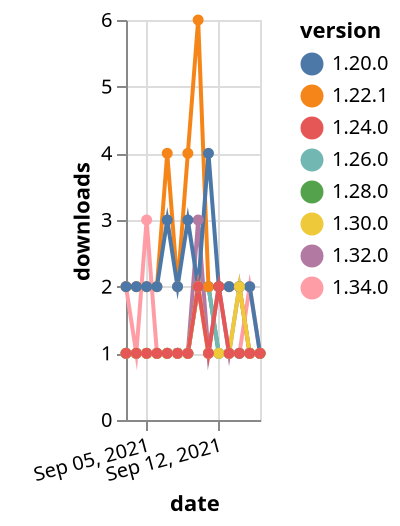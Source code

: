 {"$schema": "https://vega.github.io/schema/vega-lite/v5.json", "description": "A simple bar chart with embedded data.", "data": {"values": [{"date": "2021-09-03", "total": 119, "delta": 2, "version": "1.34.0"}, {"date": "2021-09-04", "total": 120, "delta": 1, "version": "1.34.0"}, {"date": "2021-09-05", "total": 123, "delta": 3, "version": "1.34.0"}, {"date": "2021-09-06", "total": 124, "delta": 1, "version": "1.34.0"}, {"date": "2021-09-07", "total": 125, "delta": 1, "version": "1.34.0"}, {"date": "2021-09-08", "total": 126, "delta": 1, "version": "1.34.0"}, {"date": "2021-09-09", "total": 127, "delta": 1, "version": "1.34.0"}, {"date": "2021-09-10", "total": 129, "delta": 2, "version": "1.34.0"}, {"date": "2021-09-11", "total": 130, "delta": 1, "version": "1.34.0"}, {"date": "2021-09-12", "total": 131, "delta": 1, "version": "1.34.0"}, {"date": "2021-09-13", "total": 132, "delta": 1, "version": "1.34.0"}, {"date": "2021-09-14", "total": 133, "delta": 1, "version": "1.34.0"}, {"date": "2021-09-15", "total": 135, "delta": 2, "version": "1.34.0"}, {"date": "2021-09-16", "total": 136, "delta": 1, "version": "1.34.0"}, {"date": "2021-09-03", "total": 190, "delta": 1, "version": "1.32.0"}, {"date": "2021-09-04", "total": 191, "delta": 1, "version": "1.32.0"}, {"date": "2021-09-05", "total": 192, "delta": 1, "version": "1.32.0"}, {"date": "2021-09-06", "total": 193, "delta": 1, "version": "1.32.0"}, {"date": "2021-09-07", "total": 194, "delta": 1, "version": "1.32.0"}, {"date": "2021-09-08", "total": 195, "delta": 1, "version": "1.32.0"}, {"date": "2021-09-09", "total": 196, "delta": 1, "version": "1.32.0"}, {"date": "2021-09-10", "total": 199, "delta": 3, "version": "1.32.0"}, {"date": "2021-09-11", "total": 200, "delta": 1, "version": "1.32.0"}, {"date": "2021-09-12", "total": 202, "delta": 2, "version": "1.32.0"}, {"date": "2021-09-13", "total": 203, "delta": 1, "version": "1.32.0"}, {"date": "2021-09-14", "total": 205, "delta": 2, "version": "1.32.0"}, {"date": "2021-09-15", "total": 206, "delta": 1, "version": "1.32.0"}, {"date": "2021-09-16", "total": 207, "delta": 1, "version": "1.32.0"}, {"date": "2021-09-03", "total": 181, "delta": 1, "version": "1.28.0"}, {"date": "2021-09-04", "total": 182, "delta": 1, "version": "1.28.0"}, {"date": "2021-09-05", "total": 183, "delta": 1, "version": "1.28.0"}, {"date": "2021-09-06", "total": 184, "delta": 1, "version": "1.28.0"}, {"date": "2021-09-07", "total": 185, "delta": 1, "version": "1.28.0"}, {"date": "2021-09-08", "total": 186, "delta": 1, "version": "1.28.0"}, {"date": "2021-09-09", "total": 187, "delta": 1, "version": "1.28.0"}, {"date": "2021-09-10", "total": 189, "delta": 2, "version": "1.28.0"}, {"date": "2021-09-11", "total": 191, "delta": 2, "version": "1.28.0"}, {"date": "2021-09-12", "total": 192, "delta": 1, "version": "1.28.0"}, {"date": "2021-09-13", "total": 193, "delta": 1, "version": "1.28.0"}, {"date": "2021-09-14", "total": 194, "delta": 1, "version": "1.28.0"}, {"date": "2021-09-15", "total": 195, "delta": 1, "version": "1.28.0"}, {"date": "2021-09-16", "total": 196, "delta": 1, "version": "1.28.0"}, {"date": "2021-09-03", "total": 196, "delta": 1, "version": "1.26.0"}, {"date": "2021-09-04", "total": 197, "delta": 1, "version": "1.26.0"}, {"date": "2021-09-05", "total": 198, "delta": 1, "version": "1.26.0"}, {"date": "2021-09-06", "total": 199, "delta": 1, "version": "1.26.0"}, {"date": "2021-09-07", "total": 200, "delta": 1, "version": "1.26.0"}, {"date": "2021-09-08", "total": 201, "delta": 1, "version": "1.26.0"}, {"date": "2021-09-09", "total": 202, "delta": 1, "version": "1.26.0"}, {"date": "2021-09-10", "total": 204, "delta": 2, "version": "1.26.0"}, {"date": "2021-09-11", "total": 206, "delta": 2, "version": "1.26.0"}, {"date": "2021-09-12", "total": 207, "delta": 1, "version": "1.26.0"}, {"date": "2021-09-13", "total": 208, "delta": 1, "version": "1.26.0"}, {"date": "2021-09-14", "total": 209, "delta": 1, "version": "1.26.0"}, {"date": "2021-09-15", "total": 210, "delta": 1, "version": "1.26.0"}, {"date": "2021-09-16", "total": 211, "delta": 1, "version": "1.26.0"}, {"date": "2021-09-03", "total": 2509, "delta": 2, "version": "1.22.1"}, {"date": "2021-09-04", "total": 2511, "delta": 2, "version": "1.22.1"}, {"date": "2021-09-05", "total": 2513, "delta": 2, "version": "1.22.1"}, {"date": "2021-09-06", "total": 2515, "delta": 2, "version": "1.22.1"}, {"date": "2021-09-07", "total": 2519, "delta": 4, "version": "1.22.1"}, {"date": "2021-09-08", "total": 2521, "delta": 2, "version": "1.22.1"}, {"date": "2021-09-09", "total": 2525, "delta": 4, "version": "1.22.1"}, {"date": "2021-09-10", "total": 2531, "delta": 6, "version": "1.22.1"}, {"date": "2021-09-11", "total": 2533, "delta": 2, "version": "1.22.1"}, {"date": "2021-09-12", "total": 2535, "delta": 2, "version": "1.22.1"}, {"date": "2021-09-13", "total": 2537, "delta": 2, "version": "1.22.1"}, {"date": "2021-09-14", "total": 2539, "delta": 2, "version": "1.22.1"}, {"date": "2021-09-15", "total": 2540, "delta": 1, "version": "1.22.1"}, {"date": "2021-09-16", "total": 2541, "delta": 1, "version": "1.22.1"}, {"date": "2021-09-03", "total": 2366, "delta": 2, "version": "1.20.0"}, {"date": "2021-09-04", "total": 2368, "delta": 2, "version": "1.20.0"}, {"date": "2021-09-05", "total": 2370, "delta": 2, "version": "1.20.0"}, {"date": "2021-09-06", "total": 2372, "delta": 2, "version": "1.20.0"}, {"date": "2021-09-07", "total": 2375, "delta": 3, "version": "1.20.0"}, {"date": "2021-09-08", "total": 2377, "delta": 2, "version": "1.20.0"}, {"date": "2021-09-09", "total": 2380, "delta": 3, "version": "1.20.0"}, {"date": "2021-09-10", "total": 2382, "delta": 2, "version": "1.20.0"}, {"date": "2021-09-11", "total": 2386, "delta": 4, "version": "1.20.0"}, {"date": "2021-09-12", "total": 2388, "delta": 2, "version": "1.20.0"}, {"date": "2021-09-13", "total": 2390, "delta": 2, "version": "1.20.0"}, {"date": "2021-09-14", "total": 2392, "delta": 2, "version": "1.20.0"}, {"date": "2021-09-15", "total": 2394, "delta": 2, "version": "1.20.0"}, {"date": "2021-09-16", "total": 2395, "delta": 1, "version": "1.20.0"}, {"date": "2021-09-03", "total": 156, "delta": 1, "version": "1.30.0"}, {"date": "2021-09-04", "total": 157, "delta": 1, "version": "1.30.0"}, {"date": "2021-09-05", "total": 158, "delta": 1, "version": "1.30.0"}, {"date": "2021-09-06", "total": 159, "delta": 1, "version": "1.30.0"}, {"date": "2021-09-07", "total": 160, "delta": 1, "version": "1.30.0"}, {"date": "2021-09-08", "total": 161, "delta": 1, "version": "1.30.0"}, {"date": "2021-09-09", "total": 162, "delta": 1, "version": "1.30.0"}, {"date": "2021-09-10", "total": 164, "delta": 2, "version": "1.30.0"}, {"date": "2021-09-11", "total": 165, "delta": 1, "version": "1.30.0"}, {"date": "2021-09-12", "total": 166, "delta": 1, "version": "1.30.0"}, {"date": "2021-09-13", "total": 167, "delta": 1, "version": "1.30.0"}, {"date": "2021-09-14", "total": 169, "delta": 2, "version": "1.30.0"}, {"date": "2021-09-15", "total": 170, "delta": 1, "version": "1.30.0"}, {"date": "2021-09-16", "total": 171, "delta": 1, "version": "1.30.0"}, {"date": "2021-09-03", "total": 256, "delta": 1, "version": "1.24.0"}, {"date": "2021-09-04", "total": 257, "delta": 1, "version": "1.24.0"}, {"date": "2021-09-05", "total": 258, "delta": 1, "version": "1.24.0"}, {"date": "2021-09-06", "total": 259, "delta": 1, "version": "1.24.0"}, {"date": "2021-09-07", "total": 260, "delta": 1, "version": "1.24.0"}, {"date": "2021-09-08", "total": 261, "delta": 1, "version": "1.24.0"}, {"date": "2021-09-09", "total": 262, "delta": 1, "version": "1.24.0"}, {"date": "2021-09-10", "total": 264, "delta": 2, "version": "1.24.0"}, {"date": "2021-09-11", "total": 265, "delta": 1, "version": "1.24.0"}, {"date": "2021-09-12", "total": 267, "delta": 2, "version": "1.24.0"}, {"date": "2021-09-13", "total": 268, "delta": 1, "version": "1.24.0"}, {"date": "2021-09-14", "total": 269, "delta": 1, "version": "1.24.0"}, {"date": "2021-09-15", "total": 270, "delta": 1, "version": "1.24.0"}, {"date": "2021-09-16", "total": 271, "delta": 1, "version": "1.24.0"}]}, "width": "container", "mark": {"type": "line", "point": {"filled": true}}, "encoding": {"x": {"field": "date", "type": "temporal", "timeUnit": "yearmonthdate", "title": "date", "axis": {"labelAngle": -15}}, "y": {"field": "delta", "type": "quantitative", "title": "downloads"}, "color": {"field": "version", "type": "nominal"}, "tooltip": {"field": "delta"}}}